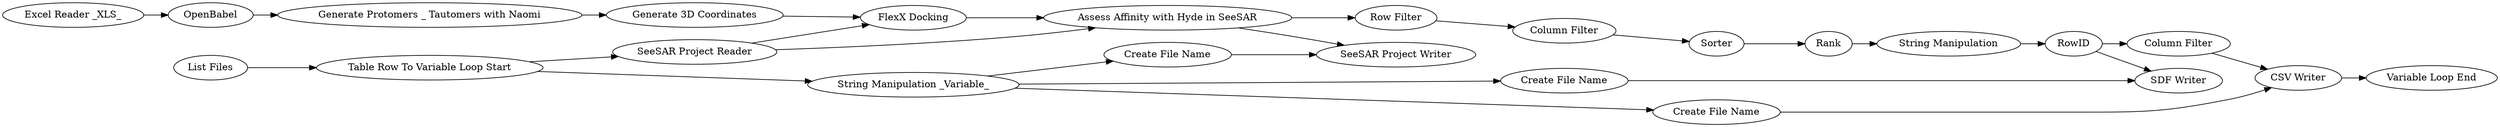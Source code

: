 digraph {
	6 -> 5
	20 -> 21
	7 -> 8
	17 -> 24
	8 -> 9
	12 -> 14
	15 -> 18
	21 -> 16
	2 -> 3
	4 -> 8
	5 -> 20
	20 -> 19
	18 -> 17
	9 -> 23
	22 -> 17
	14 -> 15
	1 -> 2
	19 -> 23
	20 -> 22
	10 -> 11
	5 -> 7
	15 -> 16
	13 -> 12
	7 -> 9
	3 -> 4
	9 -> 10
	11 -> 13
	7 [label="SeeSAR Project Reader"]
	9 [label="Assess Affinity with Hyde in SeeSAR"]
	18 [label="Column Filter"]
	21 [label="Create File Name"]
	8 [label="FlexX Docking"]
	17 [label="CSV Writer"]
	3 [label="Generate Protomers _ Tautomers with Naomi"]
	19 [label="Create File Name"]
	24 [label="Variable Loop End"]
	6 [label="List Files"]
	15 [label=RowID]
	12 [label=Rank]
	10 [label="Row Filter"]
	16 [label="SDF Writer"]
	1 [label="Excel Reader _XLS_"]
	22 [label="Create File Name"]
	23 [label="SeeSAR Project Writer"]
	4 [label="Generate 3D Coordinates"]
	11 [label="Column Filter"]
	14 [label="String Manipulation"]
	5 [label="Table Row To Variable Loop Start"]
	20 [label="String Manipulation _Variable_"]
	13 [label=Sorter]
	2 [label=OpenBabel]
	rankdir=LR
}
